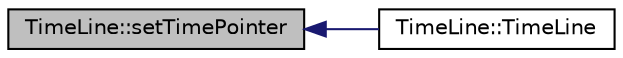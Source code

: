 digraph "TimeLine::setTimePointer"
{
 // INTERACTIVE_SVG=YES
  edge [fontname="Helvetica",fontsize="10",labelfontname="Helvetica",labelfontsize="10"];
  node [fontname="Helvetica",fontsize="10",shape=record];
  rankdir="LR";
  Node1 [label="TimeLine::setTimePointer",height=0.2,width=0.4,color="black", fillcolor="grey75", style="filled", fontcolor="black"];
  Node1 -> Node2 [dir="back",color="midnightblue",fontsize="10",style="solid",fontname="Helvetica"];
  Node2 [label="TimeLine::TimeLine",height=0.2,width=0.4,color="black", fillcolor="white", style="filled",URL="$dc/df5/class_time_line.html#a27ab3720766e7170297d8b3bf2d14363"];
}

